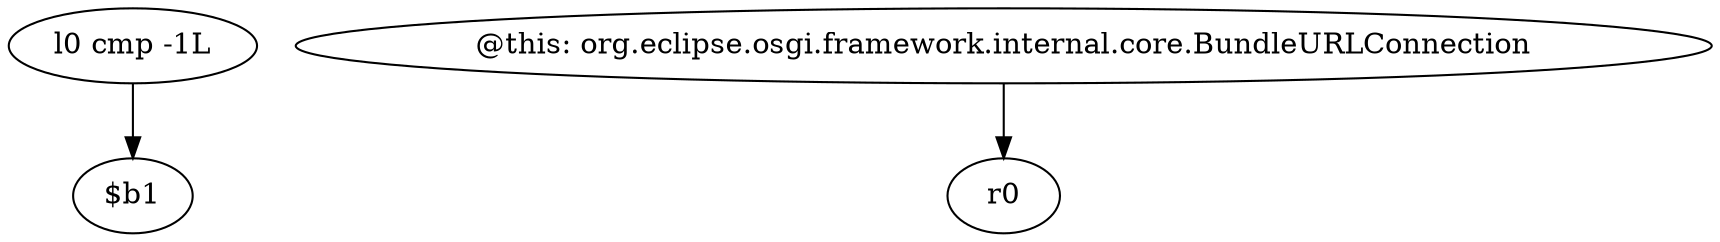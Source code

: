 digraph g {
0[label="l0 cmp -1L"]
1[label="$b1"]
0->1[label=""]
2[label="@this: org.eclipse.osgi.framework.internal.core.BundleURLConnection"]
3[label="r0"]
2->3[label=""]
}